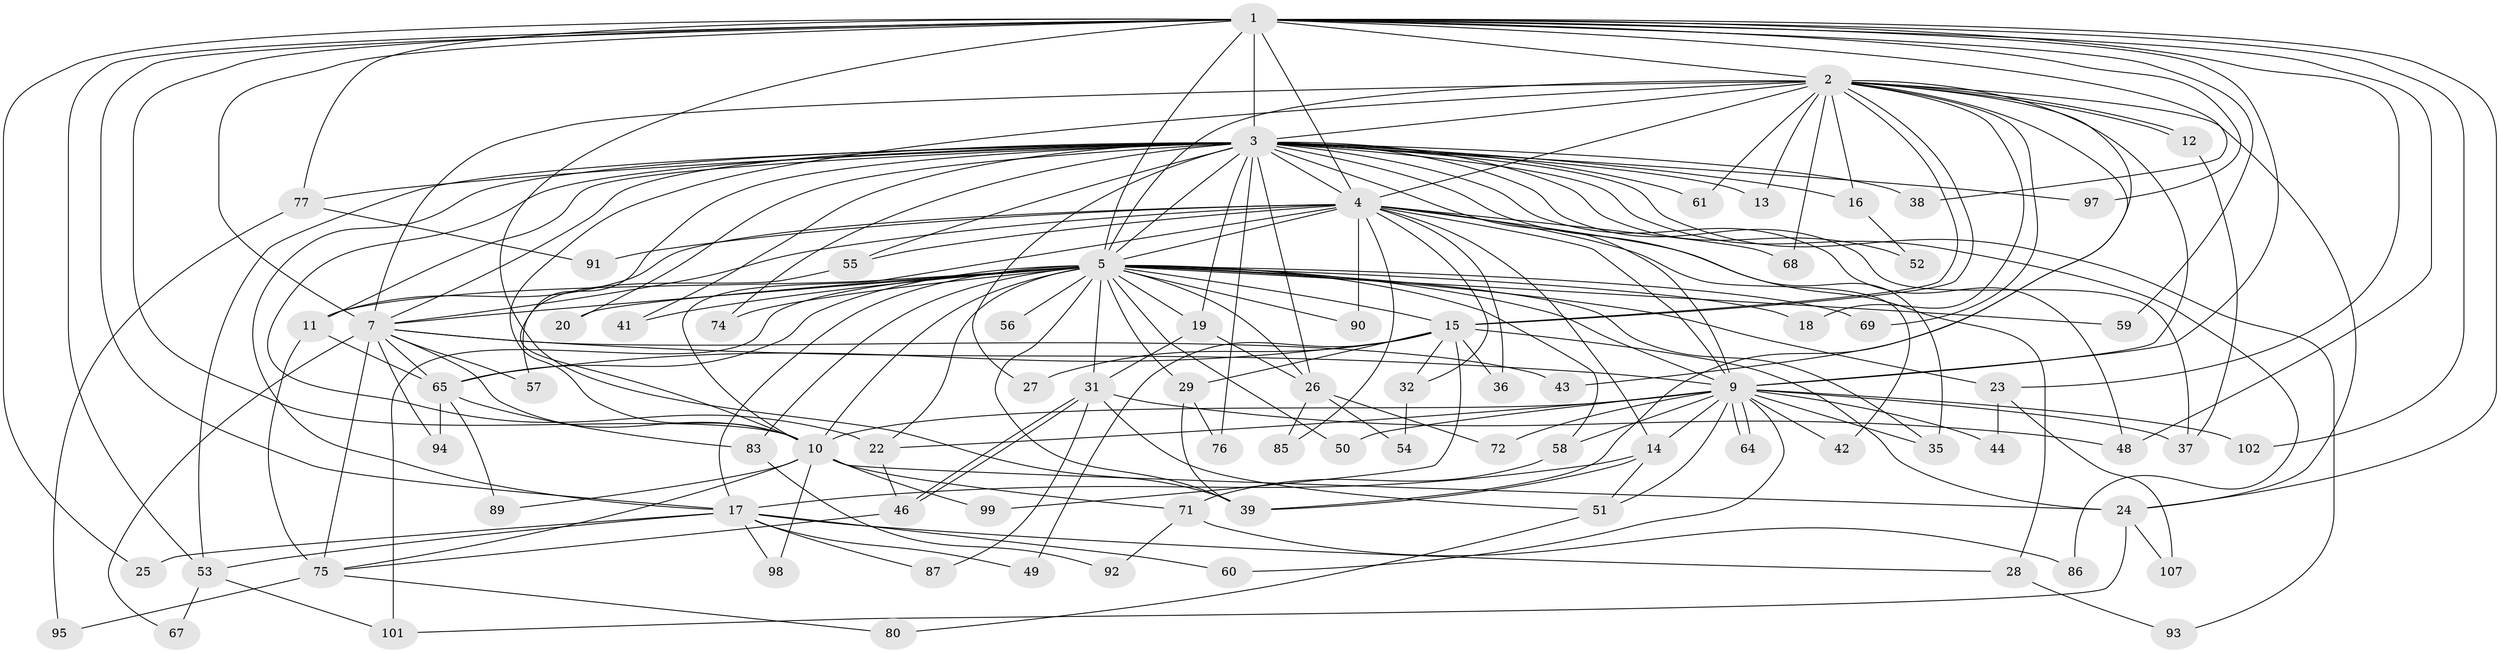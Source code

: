 // Generated by graph-tools (version 1.1) at 2025/23/03/03/25 07:23:38]
// undirected, 81 vertices, 195 edges
graph export_dot {
graph [start="1"]
  node [color=gray90,style=filled];
  1 [super="+103"];
  2 [super="+30"];
  3 [super="+6"];
  4 [super="+47"];
  5 [super="+8"];
  7 [super="+81"];
  9 [super="+33"];
  10 [super="+106"];
  11 [super="+34"];
  12;
  13;
  14 [super="+73"];
  15 [super="+21"];
  16;
  17 [super="+45"];
  18;
  19;
  20;
  22 [super="+62"];
  23;
  24 [super="+40"];
  25;
  26 [super="+100"];
  27;
  28;
  29 [super="+88"];
  31;
  32;
  35 [super="+96"];
  36;
  37 [super="+84"];
  38;
  39 [super="+63"];
  41;
  42;
  43;
  44;
  46 [super="+66"];
  48 [super="+82"];
  49;
  50;
  51 [super="+79"];
  52;
  53 [super="+104"];
  54;
  55;
  56;
  57;
  58;
  59;
  60;
  61;
  64;
  65 [super="+70"];
  67;
  68;
  69;
  71;
  72;
  74;
  75 [super="+78"];
  76;
  77;
  80;
  83;
  85;
  86;
  87;
  89;
  90;
  91;
  92;
  93;
  94;
  95;
  97;
  98;
  99;
  101 [super="+105"];
  102;
  107;
  1 -- 2;
  1 -- 3 [weight=2];
  1 -- 4;
  1 -- 5 [weight=2];
  1 -- 7;
  1 -- 9;
  1 -- 10;
  1 -- 17;
  1 -- 23;
  1 -- 24;
  1 -- 25;
  1 -- 38;
  1 -- 48;
  1 -- 53;
  1 -- 59;
  1 -- 77;
  1 -- 97;
  1 -- 102;
  1 -- 39;
  2 -- 3 [weight=2];
  2 -- 4;
  2 -- 5 [weight=2];
  2 -- 7;
  2 -- 9;
  2 -- 10;
  2 -- 12;
  2 -- 12;
  2 -- 13;
  2 -- 15;
  2 -- 15;
  2 -- 16;
  2 -- 18;
  2 -- 43;
  2 -- 61;
  2 -- 68;
  2 -- 69;
  2 -- 24;
  2 -- 39;
  3 -- 4 [weight=2];
  3 -- 5 [weight=4];
  3 -- 7 [weight=2];
  3 -- 9 [weight=3];
  3 -- 10 [weight=2];
  3 -- 13;
  3 -- 16;
  3 -- 17;
  3 -- 19;
  3 -- 20;
  3 -- 26;
  3 -- 41;
  3 -- 48;
  3 -- 52;
  3 -- 74;
  3 -- 77;
  3 -- 86;
  3 -- 76;
  3 -- 22;
  3 -- 27;
  3 -- 93;
  3 -- 35;
  3 -- 97;
  3 -- 37;
  3 -- 38;
  3 -- 55;
  3 -- 61;
  3 -- 53;
  3 -- 11;
  4 -- 5 [weight=2];
  4 -- 7;
  4 -- 9;
  4 -- 10;
  4 -- 11;
  4 -- 14;
  4 -- 28;
  4 -- 32;
  4 -- 36 [weight=2];
  4 -- 42;
  4 -- 55;
  4 -- 68;
  4 -- 85;
  4 -- 90;
  4 -- 91;
  5 -- 7 [weight=2];
  5 -- 9 [weight=2];
  5 -- 10 [weight=2];
  5 -- 19;
  5 -- 41;
  5 -- 56 [weight=2];
  5 -- 90;
  5 -- 69;
  5 -- 11;
  5 -- 74;
  5 -- 15;
  5 -- 18;
  5 -- 83;
  5 -- 20;
  5 -- 23;
  5 -- 26;
  5 -- 29;
  5 -- 31;
  5 -- 101;
  5 -- 39;
  5 -- 50;
  5 -- 58;
  5 -- 59;
  5 -- 65;
  5 -- 22;
  5 -- 17;
  5 -- 35;
  7 -- 9;
  7 -- 10;
  7 -- 43;
  7 -- 57;
  7 -- 67;
  7 -- 75;
  7 -- 94;
  7 -- 65;
  9 -- 10;
  9 -- 14;
  9 -- 22;
  9 -- 35;
  9 -- 42;
  9 -- 44;
  9 -- 50;
  9 -- 58;
  9 -- 60;
  9 -- 64;
  9 -- 64;
  9 -- 72;
  9 -- 102;
  9 -- 51;
  9 -- 37;
  10 -- 71;
  10 -- 89;
  10 -- 98;
  10 -- 99;
  10 -- 75;
  10 -- 24;
  11 -- 65;
  11 -- 75;
  12 -- 37;
  14 -- 39;
  14 -- 51;
  14 -- 17;
  15 -- 24;
  15 -- 36;
  15 -- 49;
  15 -- 32;
  15 -- 65;
  15 -- 99;
  15 -- 27;
  15 -- 29;
  16 -- 52;
  17 -- 25;
  17 -- 28;
  17 -- 49;
  17 -- 53;
  17 -- 60;
  17 -- 98;
  17 -- 87;
  19 -- 31;
  19 -- 26;
  22 -- 46;
  23 -- 44;
  23 -- 107;
  24 -- 107;
  24 -- 101;
  26 -- 54;
  26 -- 72;
  26 -- 85;
  28 -- 93;
  29 -- 76;
  29 -- 39;
  31 -- 46;
  31 -- 46;
  31 -- 51;
  31 -- 87;
  31 -- 48;
  32 -- 54;
  46 -- 75;
  51 -- 80;
  53 -- 67;
  53 -- 101;
  55 -- 57;
  58 -- 71;
  65 -- 83;
  65 -- 89;
  65 -- 94;
  71 -- 86;
  71 -- 92;
  75 -- 80;
  75 -- 95;
  77 -- 91;
  77 -- 95;
  83 -- 92;
}
